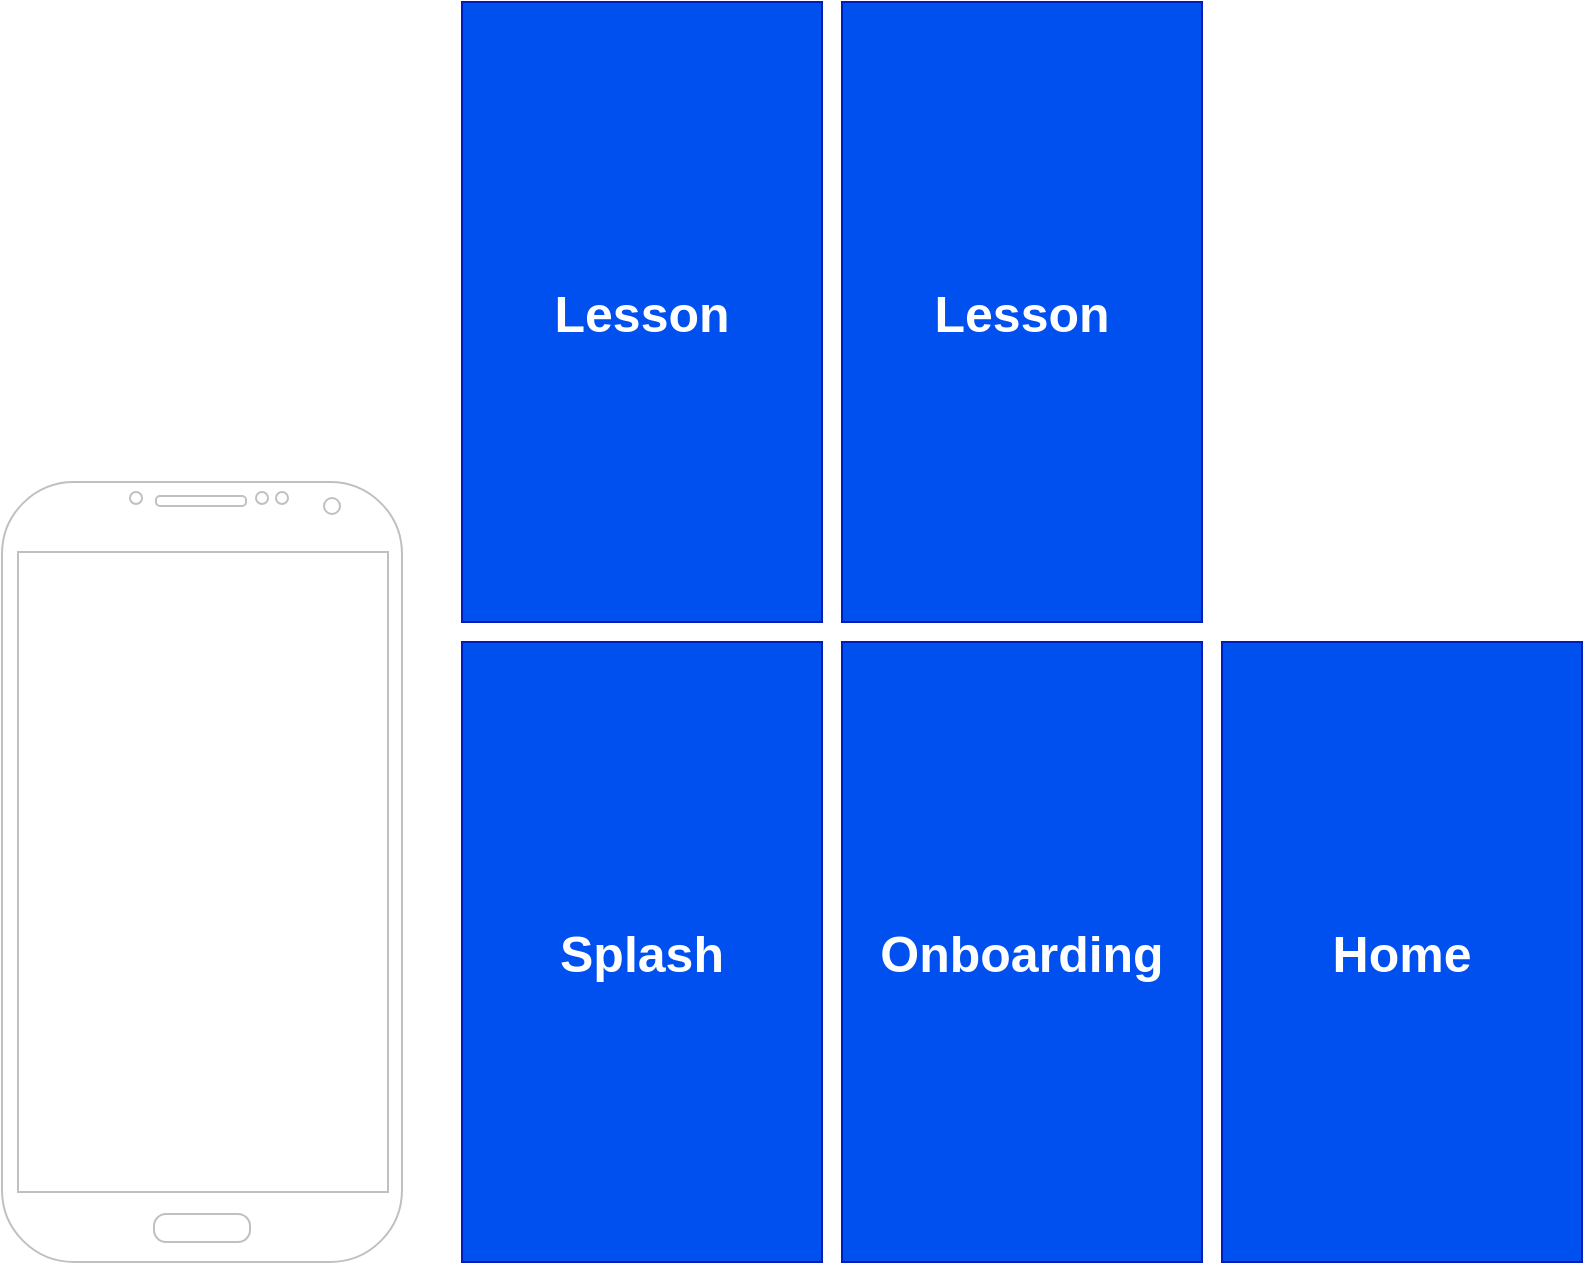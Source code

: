 <mxfile>
    <diagram id="uALxLpzXKStgdnQehJaL" name="Page-1">
        <mxGraphModel dx="967" dy="-531" grid="1" gridSize="10" guides="1" tooltips="1" connect="1" arrows="1" fold="1" page="1" pageScale="1" pageWidth="850" pageHeight="1100" math="0" shadow="0">
            <root>
                <mxCell id="0"/>
                <mxCell id="1" parent="0"/>
                <mxCell id="2" value="" style="verticalLabelPosition=bottom;verticalAlign=top;html=1;shadow=0;dashed=0;strokeWidth=1;shape=mxgraph.android.phone2;strokeColor=#c0c0c0;" vertex="1" parent="1">
                    <mxGeometry x="40" y="1770" width="200" height="390" as="geometry"/>
                </mxCell>
                <mxCell id="3" value="&lt;font style=&quot;font-size: 25px;&quot;&gt;&lt;b&gt;Splash&lt;/b&gt;&lt;/font&gt;" style="whiteSpace=wrap;html=1;fillColor=#0050ef;fontColor=#ffffff;strokeColor=#001DBC;" vertex="1" parent="1">
                    <mxGeometry x="270" y="1850" width="180" height="310" as="geometry"/>
                </mxCell>
                <mxCell id="4" value="&lt;font style=&quot;font-size: 25px;&quot;&gt;&lt;b&gt;Onboarding&lt;/b&gt;&lt;/font&gt;" style="whiteSpace=wrap;html=1;fillColor=#0050ef;fontColor=#ffffff;strokeColor=#001DBC;" vertex="1" parent="1">
                    <mxGeometry x="460" y="1850" width="180" height="310" as="geometry"/>
                </mxCell>
                <mxCell id="5" value="&lt;font style=&quot;font-size: 25px;&quot;&gt;&lt;b&gt;Home&lt;/b&gt;&lt;/font&gt;" style="whiteSpace=wrap;html=1;fillColor=#0050ef;fontColor=#ffffff;strokeColor=#001DBC;" vertex="1" parent="1">
                    <mxGeometry x="650" y="1850" width="180" height="310" as="geometry"/>
                </mxCell>
                <mxCell id="6" value="&lt;font style=&quot;font-size: 25px;&quot;&gt;&lt;b&gt;Lesson&lt;/b&gt;&lt;/font&gt;" style="whiteSpace=wrap;html=1;fillColor=#0050ef;fontColor=#ffffff;strokeColor=#001DBC;" vertex="1" parent="1">
                    <mxGeometry x="270" y="1530" width="180" height="310" as="geometry"/>
                </mxCell>
                <mxCell id="7" value="&lt;font style=&quot;font-size: 25px;&quot;&gt;&lt;b&gt;Lesson&lt;/b&gt;&lt;/font&gt;" style="whiteSpace=wrap;html=1;fillColor=#0050ef;fontColor=#ffffff;strokeColor=#001DBC;" vertex="1" parent="1">
                    <mxGeometry x="460" y="1530" width="180" height="310" as="geometry"/>
                </mxCell>
            </root>
        </mxGraphModel>
    </diagram>
</mxfile>